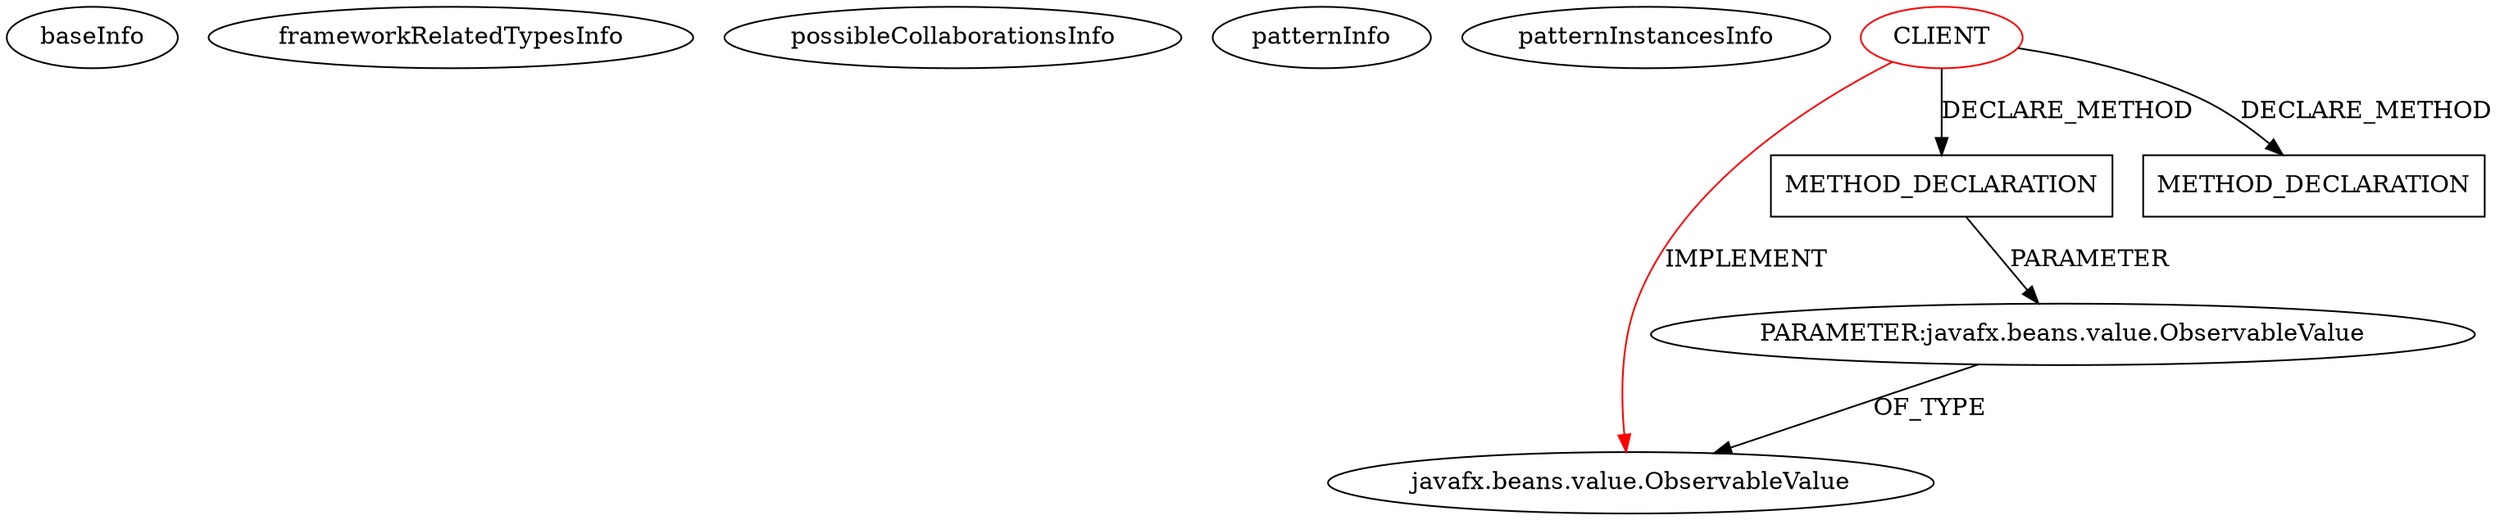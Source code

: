 digraph {
baseInfo[graphId=216,category="pattern",isAnonymous=false,possibleRelation=false]
frameworkRelatedTypesInfo[0="javafx.beans.value.ObservableValue"]
possibleCollaborationsInfo[]
patternInfo[frequency=3.0,patternRootClient=0]
patternInstancesInfo[0="dimituri-milk~/dimituri-milk/milk-master/milk-core/src/main/java/lv/dimituri/milk/core/Folds.java~Folds~2471",1="dimituri-milk~/dimituri-milk/milk-master/milk-core/src/main/java/lv/dimituri/milk/core/Filters.java~Filters~2472",2="dimituri-milk~/dimituri-milk/milk-master/milk-core/src/main/java/lv/dimituri/milk/core/Maps.java~Maps~2475"]
31[label="PARAMETER:javafx.beans.value.ObservableValue",vertexType="PARAMETER_DECLARATION",isFrameworkType=false]
1[label="javafx.beans.value.ObservableValue",vertexType="FRAMEWORK_INTERFACE_TYPE",isFrameworkType=false]
0[label="CLIENT",vertexType="ROOT_CLIENT_CLASS_DECLARATION",isFrameworkType=false,color=red]
27[label="METHOD_DECLARATION",vertexType="CLIENT_METHOD_DECLARATION",isFrameworkType=false,shape=box]
50[label="METHOD_DECLARATION",vertexType="CLIENT_METHOD_DECLARATION",isFrameworkType=false,shape=box]
0->27[label="DECLARE_METHOD"]
0->50[label="DECLARE_METHOD"]
27->31[label="PARAMETER"]
31->1[label="OF_TYPE"]
0->1[label="IMPLEMENT",color=red]
}
